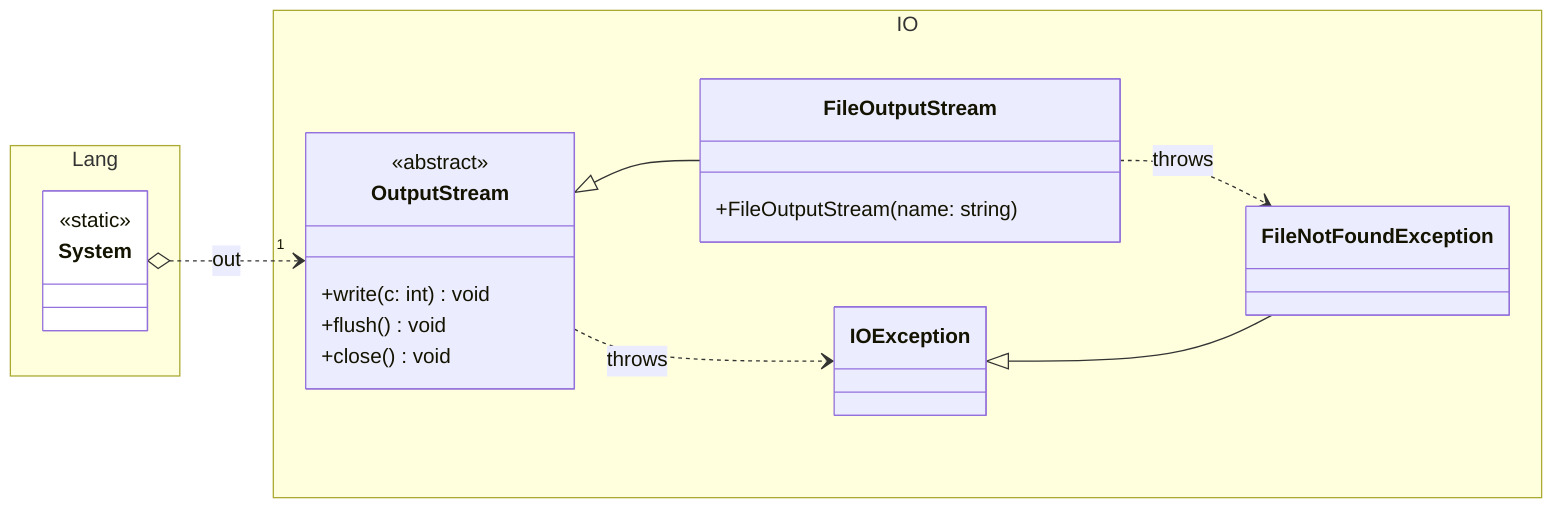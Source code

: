 classDiagram

    direction LR

    namespace Lang {

        class System {
            <<static>>
        }

    }

    namespace IO {

        class OutputStream {
            <<abstract>>
            +write(c: int) void
            +flush() void
            +close() void
        }

        class FileOutputStream {
            +FileOutputStream(name: string)
        }

        class IOException {

        }

        class FileNotFoundException {

        }
        
    }

    System o..>"1" OutputStream: out

    OutputStream <|-- FileOutputStream
    OutputStream ..> IOException: throws

    FileOutputStream ..> FileNotFoundException: throws

    IOException <|-- FileNotFoundException

    style System fill:white